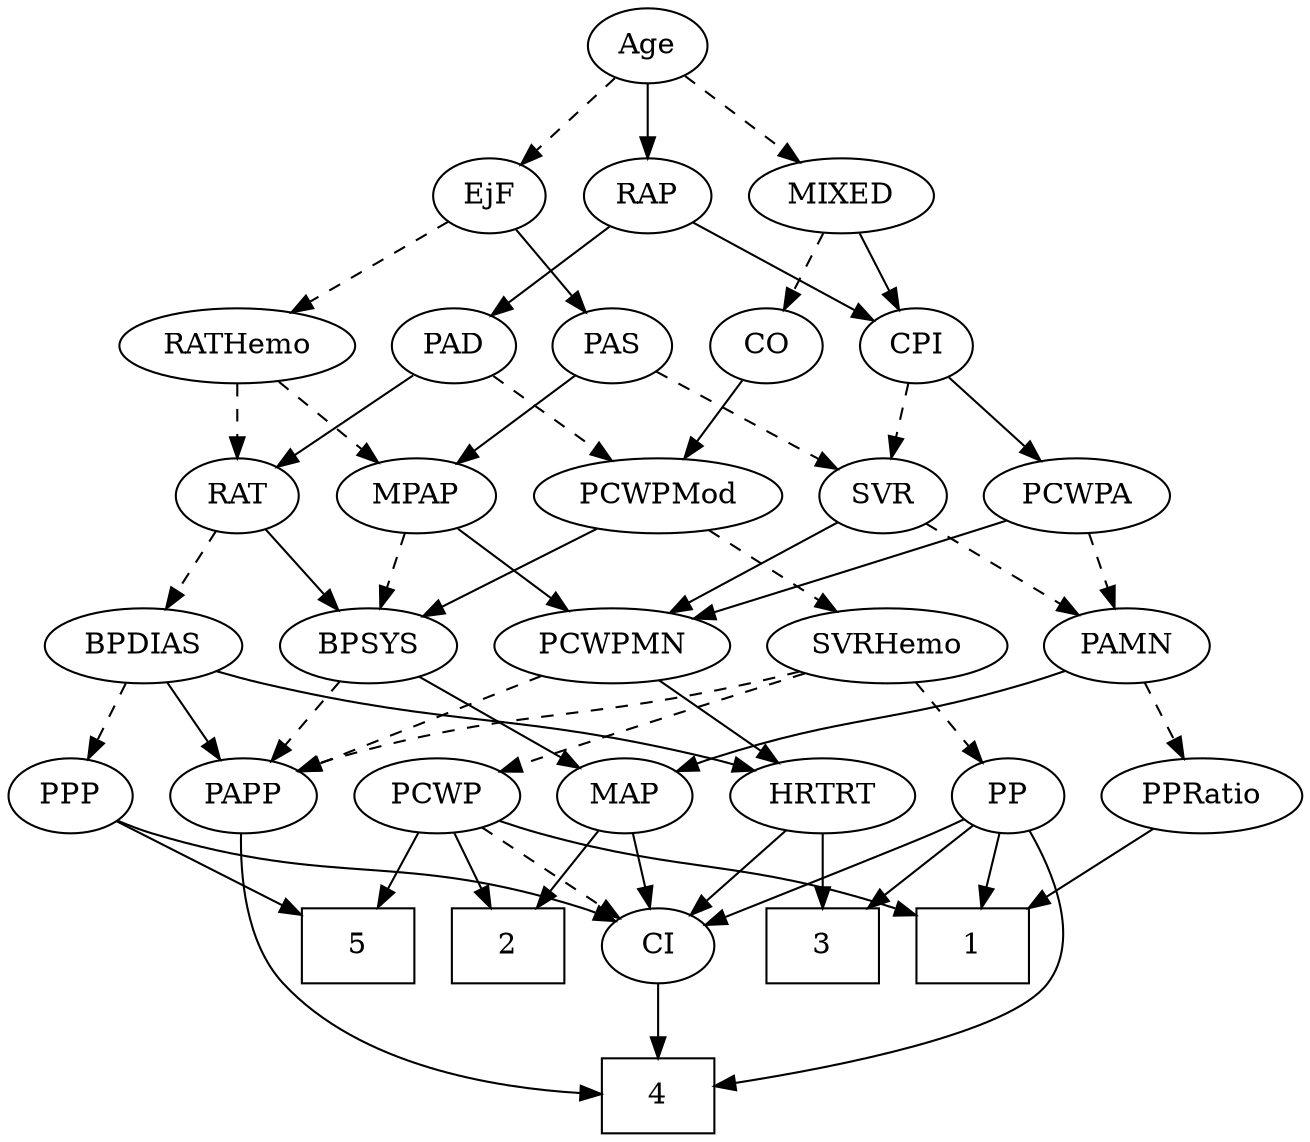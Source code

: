 strict digraph {
	graph [bb="0,0,570.65,540"];
	node [label="\N"];
	1	[height=0.5,
		pos="439,90",
		shape=box,
		width=0.75];
	2	[height=0.5,
		pos="223,90",
		shape=box,
		width=0.75];
	3	[height=0.5,
		pos="367,90",
		shape=box,
		width=0.75];
	4	[height=0.5,
		pos="295,18",
		shape=box,
		width=0.75];
	5	[height=0.5,
		pos="151,90",
		shape=box,
		width=0.75];
	Age	[height=0.5,
		pos="293,522",
		width=0.75];
	EjF	[height=0.5,
		pos="220,450",
		width=0.75];
	Age -> EjF	[pos="e,234.75,465.14 278.23,506.83 267.84,496.87 253.76,483.37 242.04,472.14",
		style=dashed];
	RAP	[height=0.5,
		pos="293,450",
		width=0.77632];
	Age -> RAP	[pos="e,293,468.1 293,503.7 293,495.98 293,486.71 293,478.11",
		style=solid];
	MIXED	[height=0.5,
		pos="379,450",
		width=1.1193];
	Age -> MIXED	[pos="e,360.38,466.16 309.58,507.5 321.74,497.61 338.5,483.96 352.51,472.56",
		style=dashed];
	PAS	[height=0.5,
		pos="271,378",
		width=0.75];
	EjF -> PAS	[pos="e,259.71,394.49 231.32,433.46 237.92,424.4 246.38,412.79 253.8,402.61",
		style=solid];
	RATHemo	[height=0.5,
		pos="101,378",
		width=1.3721];
	EjF -> RATHemo	[pos="e,126.06,393.74 200.35,437.44 182.56,426.98 155.97,411.34 134.78,398.87",
		style=dashed];
	PAD	[height=0.5,
		pos="197,378",
		width=0.79437];
	RAP -> PAD	[pos="e,214.98,392.11 274.94,435.83 260.33,425.18 239.55,410.02 223.12,398.04",
		style=solid];
	CPI	[height=0.5,
		pos="415,378",
		width=0.75];
	RAP -> CPI	[pos="e,395.23,390.34 313.15,437.44 333.13,425.97 363.95,408.29 386.45,395.38",
		style=solid];
	CO	[height=0.5,
		pos="343,378",
		width=0.75];
	MIXED -> CO	[pos="e,351.39,395.31 370.29,432.05 366.02,423.77 360.8,413.62 356.08,404.42",
		style=dashed];
	MIXED -> CPI	[pos="e,406.61,395.31 387.71,432.05 391.98,423.77 397.2,413.62 401.92,404.42",
		style=solid];
	MPAP	[height=0.5,
		pos="181,306",
		width=0.97491];
	BPSYS	[height=0.5,
		pos="163,234",
		width=1.0471];
	MPAP -> BPSYS	[pos="e,167.44,252.28 176.64,288.05 174.64,280.26 172.21,270.82 169.96,262.08",
		style=dashed];
	PCWPMN	[height=0.5,
		pos="269,234",
		width=1.3902];
	MPAP -> PCWPMN	[pos="e,249.26,250.7 199.23,290.5 211.32,280.88 227.42,268.07 241.11,257.19",
		style=solid];
	MAP	[height=0.5,
		pos="273,162",
		width=0.84854];
	BPSYS -> MAP	[pos="e,252.8,175.86 184.73,219.17 201.74,208.35 225.53,193.21 244.13,181.37",
		style=solid];
	PAPP	[height=0.5,
		pos="104,162",
		width=0.88464];
	BPSYS -> PAPP	[pos="e,117.34,178.82 149.61,217.12 141.99,208.08 132.31,196.58 123.82,186.52",
		style=dashed];
	RAT	[height=0.5,
		pos="101,306",
		width=0.75827];
	PAD -> RAT	[pos="e,118.65,319.87 178.94,363.83 164.24,353.11 143.28,337.83 126.8,325.82",
		style=solid];
	PCWPMod	[height=0.5,
		pos="286,306",
		width=1.4443];
	PAD -> PCWPMod	[pos="e,266.1,322.65 214.16,363.5 226.57,353.74 243.62,340.33 258,329.02",
		style=dashed];
	CO -> PCWPMod	[pos="e,299.54,323.63 330.63,361.81 323.4,352.93 314.1,341.5 305.86,331.39",
		style=solid];
	PAS -> MPAP	[pos="e,199.72,321.56 254.07,363.83 241.01,353.68 222.7,339.43 207.67,327.74",
		style=solid];
	SVR	[height=0.5,
		pos="384,306",
		width=0.77632];
	PAS -> SVR	[pos="e,364.36,319.17 290.17,365.13 308.16,353.98 335.29,337.17 355.76,324.49",
		style=dashed];
	PAMN	[height=0.5,
		pos="491,234",
		width=1.011];
	PAMN -> MAP	[pos="e,296.29,173.82 463.55,222.14 457.79,220 451.72,217.84 446,216 387.31,197.08 370.2,200.38 312,180 309.9,179.27 307.76,178.47 305.62,\
177.64",
		style=solid];
	PPRatio	[height=0.5,
		pos="531,162",
		width=1.1013];
	PAMN -> PPRatio	[pos="e,521.31,179.96 500.48,216.41 505.19,208.16 510.99,198.01 516.27,188.78",
		style=dashed];
	RATHemo -> MPAP	[pos="e,164.01,321.86 119.15,361.12 130.2,351.45 144.44,338.99 156.48,328.46",
		style=dashed];
	RATHemo -> RAT	[pos="e,101,324.1 101,359.7 101,351.98 101,342.71 101,334.11",
		style=dashed];
	CPI -> SVR	[pos="e,391.29,323.47 407.65,360.41 403.99,352.13 399.47,341.92 395.36,332.66",
		style=dashed];
	PCWPA	[height=0.5,
		pos="472,306",
		width=1.1555];
	CPI -> PCWPA	[pos="e,458.86,323.13 427.37,361.81 434.71,352.8 444.17,341.18 452.49,330.95",
		style=solid];
	RAT -> BPSYS	[pos="e,149.01,250.8 114.15,290.15 122.31,280.94 132.97,268.91 142.25,258.43",
		style=solid];
	BPDIAS	[height=0.5,
		pos="65,234",
		width=1.1735];
	RAT -> BPDIAS	[pos="e,73.554,251.63 92.65,288.76 88.351,280.4 83.008,270.02 78.169,260.61",
		style=dashed];
	SVR -> PAMN	[pos="e,469.84,248.85 403.13,292.49 419.32,281.89 442.79,266.54 461.41,254.36",
		style=dashed];
	SVR -> PCWPMN	[pos="e,293.3,249.79 364.23,292.97 347.11,282.55 322.01,267.27 301.87,255.01",
		style=solid];
	PCWPMod -> BPSYS	[pos="e,186.26,248.24 260.22,290.33 241.28,279.55 215.43,264.84 195.14,253.29",
		style=solid];
	SVRHemo	[height=0.5,
		pos="387,234",
		width=1.3902];
	PCWPMod -> SVRHemo	[pos="e,364.99,250.25 308.42,289.46 322.64,279.61 341.21,266.73 356.73,255.98",
		style=dashed];
	PCWPA -> PAMN	[pos="e,486.31,252.28 476.6,288.05 478.71,280.26 481.28,270.82 483.65,262.08",
		style=dashed];
	PCWPA -> PCWPMN	[pos="e,303.9,247.03 440.28,294.06 406.3,282.34 352.08,263.65 313.76,250.44",
		style=solid];
	PCWPMN -> PAPP	[pos="e,128.71,173.48 237.96,219.83 209.53,207.77 167.52,189.95 138.15,177.49",
		style=dashed];
	HRTRT	[height=0.5,
		pos="361,162",
		width=1.1013];
	PCWPMN -> HRTRT	[pos="e,341.58,177.77 289.42,217.46 302.43,207.57 319.44,194.62 333.62,183.83",
		style=solid];
	PP	[height=0.5,
		pos="446,162",
		width=0.75];
	SVRHemo -> PP	[pos="e,433.32,178.04 400.98,216.41 408.65,207.31 418.27,195.9 426.65,185.96",
		style=dashed];
	PCWP	[height=0.5,
		pos="189,162",
		width=0.97491];
	SVRHemo -> PCWP	[pos="e,215.93,173.59 351.39,221.16 320.09,210.66 273.37,194.74 233,180 230.49,179.08 227.91,178.12 225.31,177.15",
		style=dashed];
	SVRHemo -> PAPP	[pos="e,127.99,173.88 349.99,221.81 342.73,219.76 335.15,217.73 328,216 247.43,196.51 224.34,203.99 145,180 142.55,179.26 140.04,178.42 \
137.53,177.53",
		style=dashed];
	PPP	[height=0.5,
		pos="27,162",
		width=0.75];
	BPDIAS -> PPP	[pos="e,35.941,179.47 55.995,216.41 51.451,208.04 45.842,197.71 40.772,188.37",
		style=dashed];
	BPDIAS -> PAPP	[pos="e,94.824,179.47 74.242,216.41 78.905,208.04 84.662,197.71 89.865,188.37",
		style=solid];
	BPDIAS -> HRTRT	[pos="e,331.79,174.18 96.352,221.78 102.8,219.69 109.58,217.65 116,216 202.21,193.87 227,202.93 313,180 315.98,179.21 319.04,178.31 322.1,\
177.36",
		style=solid];
	MAP -> 2	[pos="e,235.35,108.29 261.65,145.12 255.65,136.72 248.14,126.2 241.34,116.67",
		style=solid];
	CI	[height=0.5,
		pos="295,90",
		width=0.75];
	MAP -> CI	[pos="e,289.72,107.79 278.33,144.05 280.84,136.06 283.9,126.33 286.7,117.4",
		style=solid];
	PP -> 1	[pos="e,440.71,108.1 444.27,143.7 443.5,135.98 442.57,126.71 441.71,118.11",
		style=solid];
	PP -> 3	[pos="e,386.21,108.02 430.39,147.17 419.99,137.95 406.05,125.6 393.89,114.82",
		style=solid];
	PP -> 4	[pos="e,322.11,22.983 458.73,145.77 472.9,126.86 491.74,94.383 475,72 457.87,49.094 379.53,32.674 332.03,24.62",
		style=solid];
	PP -> CI	[pos="e,316.3,101.12 424.7,150.88 419.87,148.61 414.77,146.21 410,144 375,127.76 366,124.24 331,108 329.21,107.17 327.38,106.32 325.53,\
105.45",
		style=solid];
	PPP -> 5	[pos="e,123.73,106.39 46.923,149.75 65.215,139.43 92.758,123.88 114.92,111.37",
		style=solid];
	PPP -> CI	[pos="e,274.43,101.83 47.567,150.17 52.521,147.88 57.868,145.65 63,144 147.31,116.86 174.69,135.14 259,108 260.92,107.38 262.88,106.68 \
264.83,105.93",
		style=solid];
	PPRatio -> 1	[pos="e,461.4,108.04 511.49,146.15 499.35,136.92 483.47,124.83 469.67,114.33",
		style=solid];
	PCWP -> 1	[pos="e,411.75,104.67 215.29,150.06 221.06,147.87 227.19,145.73 233,144 304,122.91 327.86,131.84 401.96,107.92",
		style=solid];
	PCWP -> 2	[pos="e,214.53,108.45 197.06,144.41 200.96,136.37 205.75,126.51 210.14,117.47",
		style=solid];
	PCWP -> 5	[pos="e,160.47,108.45 179.99,144.41 175.63,136.37 170.28,126.51 165.37,117.47",
		style=solid];
	PCWP -> CI	[pos="e,276.49,103.22 209.69,147.34 226.36,136.33 249.93,120.76 268.07,108.78",
		style=dashed];
	CI -> 4	[pos="e,295,36.104 295,71.697 295,63.983 295,54.712 295,46.112",
		style=solid];
	PAPP -> 4	[pos="e,267.86,18.4 101.01,143.75 98.627,124.04 98.076,91.942 115,72 150.27,30.441 216.33,20.567 257.86,18.713",
		style=solid];
	HRTRT -> 3	[pos="e,365.53,108.1 362.48,143.7 363.14,135.98 363.94,126.71 364.68,118.11",
		style=solid];
	HRTRT -> CI	[pos="e,309.01,105.86 346.02,145.12 337.17,135.73 325.83,123.7 316.09,113.36",
		style=solid];
}
